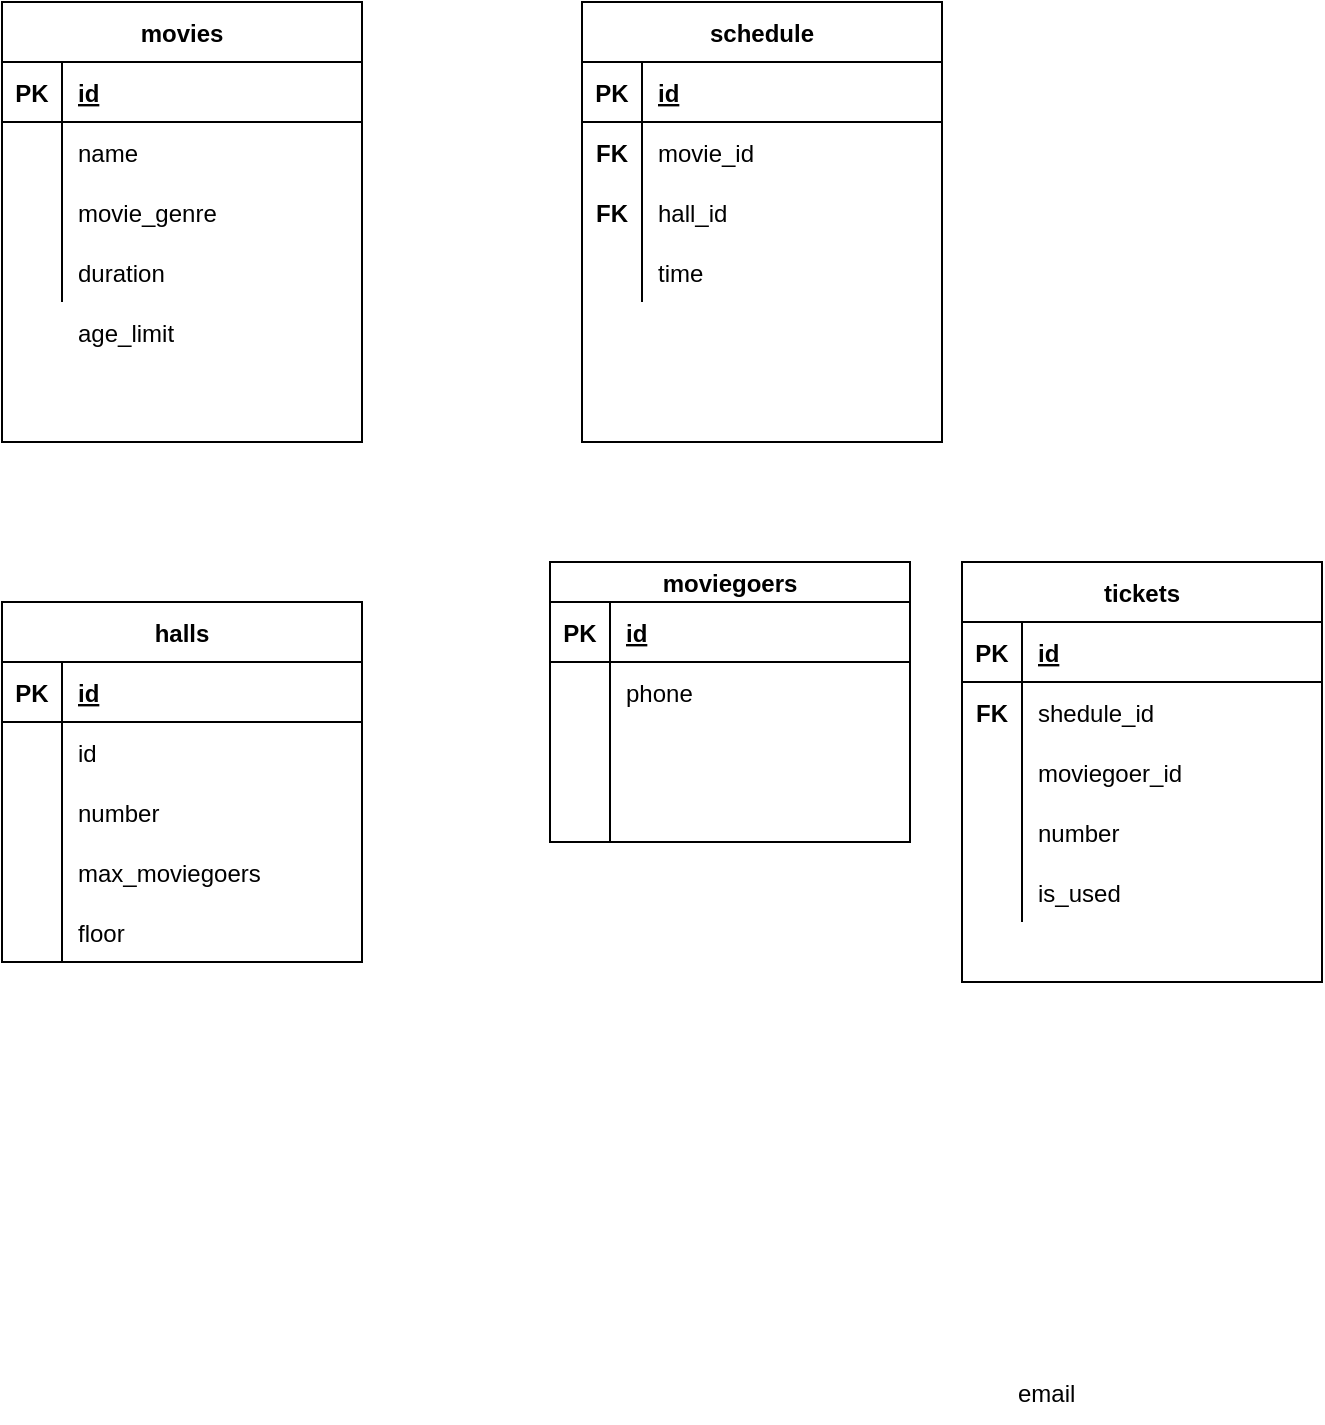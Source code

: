 <mxfile version="13.9.5" type="device"><diagram id="SJ7pUjPuMfFgk934WoB_" name="Страница 1"><mxGraphModel dx="1000" dy="707" grid="1" gridSize="10" guides="1" tooltips="1" connect="1" arrows="1" fold="1" page="1" pageScale="1" pageWidth="827" pageHeight="1169" math="0" shadow="0"><root><mxCell id="0"/><mxCell id="1" parent="0"/><mxCell id="atM9mhSgt4J3djrmsnN5-14" value="movies" style="shape=table;startSize=30;container=1;collapsible=1;childLayout=tableLayout;fixedRows=1;rowLines=0;fontStyle=1;align=center;resizeLast=1;" vertex="1" parent="1"><mxGeometry x="140" y="230" width="180" height="220" as="geometry"/></mxCell><mxCell id="atM9mhSgt4J3djrmsnN5-15" value="" style="shape=partialRectangle;collapsible=0;dropTarget=0;pointerEvents=0;fillColor=none;top=0;left=0;bottom=1;right=0;points=[[0,0.5],[1,0.5]];portConstraint=eastwest;" vertex="1" parent="atM9mhSgt4J3djrmsnN5-14"><mxGeometry y="30" width="180" height="30" as="geometry"/></mxCell><mxCell id="atM9mhSgt4J3djrmsnN5-16" value="PK" style="shape=partialRectangle;connectable=0;fillColor=none;top=0;left=0;bottom=0;right=0;fontStyle=1;overflow=hidden;" vertex="1" parent="atM9mhSgt4J3djrmsnN5-15"><mxGeometry width="30" height="30" as="geometry"/></mxCell><mxCell id="atM9mhSgt4J3djrmsnN5-17" value="id" style="shape=partialRectangle;connectable=0;fillColor=none;top=0;left=0;bottom=0;right=0;align=left;spacingLeft=6;fontStyle=5;overflow=hidden;" vertex="1" parent="atM9mhSgt4J3djrmsnN5-15"><mxGeometry x="30" width="150" height="30" as="geometry"/></mxCell><mxCell id="atM9mhSgt4J3djrmsnN5-18" value="" style="shape=partialRectangle;collapsible=0;dropTarget=0;pointerEvents=0;fillColor=none;top=0;left=0;bottom=0;right=0;points=[[0,0.5],[1,0.5]];portConstraint=eastwest;" vertex="1" parent="atM9mhSgt4J3djrmsnN5-14"><mxGeometry y="60" width="180" height="30" as="geometry"/></mxCell><mxCell id="atM9mhSgt4J3djrmsnN5-19" value="" style="shape=partialRectangle;connectable=0;fillColor=none;top=0;left=0;bottom=0;right=0;editable=1;overflow=hidden;" vertex="1" parent="atM9mhSgt4J3djrmsnN5-18"><mxGeometry width="30" height="30" as="geometry"/></mxCell><mxCell id="atM9mhSgt4J3djrmsnN5-20" value="name" style="shape=partialRectangle;connectable=0;fillColor=none;top=0;left=0;bottom=0;right=0;align=left;spacingLeft=6;overflow=hidden;" vertex="1" parent="atM9mhSgt4J3djrmsnN5-18"><mxGeometry x="30" width="150" height="30" as="geometry"/></mxCell><mxCell id="atM9mhSgt4J3djrmsnN5-21" value="" style="shape=partialRectangle;collapsible=0;dropTarget=0;pointerEvents=0;fillColor=none;top=0;left=0;bottom=0;right=0;points=[[0,0.5],[1,0.5]];portConstraint=eastwest;" vertex="1" parent="atM9mhSgt4J3djrmsnN5-14"><mxGeometry y="90" width="180" height="30" as="geometry"/></mxCell><mxCell id="atM9mhSgt4J3djrmsnN5-22" value="" style="shape=partialRectangle;connectable=0;fillColor=none;top=0;left=0;bottom=0;right=0;editable=1;overflow=hidden;" vertex="1" parent="atM9mhSgt4J3djrmsnN5-21"><mxGeometry width="30" height="30" as="geometry"/></mxCell><mxCell id="atM9mhSgt4J3djrmsnN5-23" value="movie_genre" style="shape=partialRectangle;connectable=0;fillColor=none;top=0;left=0;bottom=0;right=0;align=left;spacingLeft=6;overflow=hidden;" vertex="1" parent="atM9mhSgt4J3djrmsnN5-21"><mxGeometry x="30" width="150" height="30" as="geometry"/></mxCell><mxCell id="atM9mhSgt4J3djrmsnN5-24" value="" style="shape=partialRectangle;collapsible=0;dropTarget=0;pointerEvents=0;fillColor=none;top=0;left=0;bottom=0;right=0;points=[[0,0.5],[1,0.5]];portConstraint=eastwest;" vertex="1" parent="atM9mhSgt4J3djrmsnN5-14"><mxGeometry y="120" width="180" height="30" as="geometry"/></mxCell><mxCell id="atM9mhSgt4J3djrmsnN5-25" value="" style="shape=partialRectangle;connectable=0;fillColor=none;top=0;left=0;bottom=0;right=0;editable=1;overflow=hidden;" vertex="1" parent="atM9mhSgt4J3djrmsnN5-24"><mxGeometry width="30" height="30" as="geometry"/></mxCell><mxCell id="atM9mhSgt4J3djrmsnN5-26" value="duration" style="shape=partialRectangle;connectable=0;fillColor=none;top=0;left=0;bottom=0;right=0;align=left;spacingLeft=6;overflow=hidden;" vertex="1" parent="atM9mhSgt4J3djrmsnN5-24"><mxGeometry x="30" width="150" height="30" as="geometry"/></mxCell><mxCell id="atM9mhSgt4J3djrmsnN5-27" value="age_limit" style="shape=partialRectangle;connectable=0;fillColor=none;top=0;left=0;bottom=0;right=0;align=left;spacingLeft=6;overflow=hidden;" vertex="1" parent="1"><mxGeometry x="170" y="380" width="150" height="30" as="geometry"/></mxCell><mxCell id="atM9mhSgt4J3djrmsnN5-28" value="schedule" style="shape=table;startSize=30;container=1;collapsible=1;childLayout=tableLayout;fixedRows=1;rowLines=0;fontStyle=1;align=center;resizeLast=1;" vertex="1" parent="1"><mxGeometry x="430" y="230" width="180" height="220" as="geometry"/></mxCell><mxCell id="atM9mhSgt4J3djrmsnN5-29" value="" style="shape=partialRectangle;collapsible=0;dropTarget=0;pointerEvents=0;fillColor=none;top=0;left=0;bottom=1;right=0;points=[[0,0.5],[1,0.5]];portConstraint=eastwest;" vertex="1" parent="atM9mhSgt4J3djrmsnN5-28"><mxGeometry y="30" width="180" height="30" as="geometry"/></mxCell><mxCell id="atM9mhSgt4J3djrmsnN5-30" value="PK" style="shape=partialRectangle;connectable=0;fillColor=none;top=0;left=0;bottom=0;right=0;fontStyle=1;overflow=hidden;" vertex="1" parent="atM9mhSgt4J3djrmsnN5-29"><mxGeometry width="30" height="30" as="geometry"/></mxCell><mxCell id="atM9mhSgt4J3djrmsnN5-31" value="id" style="shape=partialRectangle;connectable=0;fillColor=none;top=0;left=0;bottom=0;right=0;align=left;spacingLeft=6;fontStyle=5;overflow=hidden;" vertex="1" parent="atM9mhSgt4J3djrmsnN5-29"><mxGeometry x="30" width="150" height="30" as="geometry"/></mxCell><mxCell id="atM9mhSgt4J3djrmsnN5-32" value="" style="shape=partialRectangle;collapsible=0;dropTarget=0;pointerEvents=0;fillColor=none;top=0;left=0;bottom=0;right=0;points=[[0,0.5],[1,0.5]];portConstraint=eastwest;" vertex="1" parent="atM9mhSgt4J3djrmsnN5-28"><mxGeometry y="60" width="180" height="30" as="geometry"/></mxCell><mxCell id="atM9mhSgt4J3djrmsnN5-33" value="" style="shape=partialRectangle;connectable=0;fillColor=none;top=0;left=0;bottom=0;right=0;editable=1;overflow=hidden;" vertex="1" parent="atM9mhSgt4J3djrmsnN5-32"><mxGeometry width="30" height="30" as="geometry"/></mxCell><mxCell id="atM9mhSgt4J3djrmsnN5-34" value="movie_id" style="shape=partialRectangle;connectable=0;fillColor=none;top=0;left=0;bottom=0;right=0;align=left;spacingLeft=6;overflow=hidden;" vertex="1" parent="atM9mhSgt4J3djrmsnN5-32"><mxGeometry x="30" width="150" height="30" as="geometry"/></mxCell><mxCell id="atM9mhSgt4J3djrmsnN5-38" value="" style="shape=partialRectangle;collapsible=0;dropTarget=0;pointerEvents=0;fillColor=none;top=0;left=0;bottom=0;right=0;points=[[0,0.5],[1,0.5]];portConstraint=eastwest;" vertex="1" parent="atM9mhSgt4J3djrmsnN5-28"><mxGeometry y="90" width="180" height="30" as="geometry"/></mxCell><mxCell id="atM9mhSgt4J3djrmsnN5-39" value="" style="shape=partialRectangle;connectable=0;fillColor=none;top=0;left=0;bottom=0;right=0;editable=1;overflow=hidden;" vertex="1" parent="atM9mhSgt4J3djrmsnN5-38"><mxGeometry width="30" height="30" as="geometry"/></mxCell><mxCell id="atM9mhSgt4J3djrmsnN5-40" value="hall_id" style="shape=partialRectangle;connectable=0;fillColor=none;top=0;left=0;bottom=0;right=0;align=left;spacingLeft=6;overflow=hidden;" vertex="1" parent="atM9mhSgt4J3djrmsnN5-38"><mxGeometry x="30" width="150" height="30" as="geometry"/></mxCell><mxCell id="atM9mhSgt4J3djrmsnN5-35" value="" style="shape=partialRectangle;collapsible=0;dropTarget=0;pointerEvents=0;fillColor=none;top=0;left=0;bottom=0;right=0;points=[[0,0.5],[1,0.5]];portConstraint=eastwest;" vertex="1" parent="atM9mhSgt4J3djrmsnN5-28"><mxGeometry y="120" width="180" height="30" as="geometry"/></mxCell><mxCell id="atM9mhSgt4J3djrmsnN5-36" value="" style="shape=partialRectangle;connectable=0;fillColor=none;top=0;left=0;bottom=0;right=0;editable=1;overflow=hidden;" vertex="1" parent="atM9mhSgt4J3djrmsnN5-35"><mxGeometry width="30" height="30" as="geometry"/></mxCell><mxCell id="atM9mhSgt4J3djrmsnN5-37" value="time" style="shape=partialRectangle;connectable=0;fillColor=none;top=0;left=0;bottom=0;right=0;align=left;spacingLeft=6;overflow=hidden;" vertex="1" parent="atM9mhSgt4J3djrmsnN5-35"><mxGeometry x="30" width="150" height="30" as="geometry"/></mxCell><mxCell id="atM9mhSgt4J3djrmsnN5-41" value="halls" style="shape=table;startSize=30;container=1;collapsible=1;childLayout=tableLayout;fixedRows=1;rowLines=0;fontStyle=1;align=center;resizeLast=1;" vertex="1" parent="1"><mxGeometry x="140" y="530" width="180" height="180" as="geometry"/></mxCell><mxCell id="atM9mhSgt4J3djrmsnN5-42" value="" style="shape=partialRectangle;collapsible=0;dropTarget=0;pointerEvents=0;fillColor=none;top=0;left=0;bottom=1;right=0;points=[[0,0.5],[1,0.5]];portConstraint=eastwest;" vertex="1" parent="atM9mhSgt4J3djrmsnN5-41"><mxGeometry y="30" width="180" height="30" as="geometry"/></mxCell><mxCell id="atM9mhSgt4J3djrmsnN5-43" value="PK" style="shape=partialRectangle;connectable=0;fillColor=none;top=0;left=0;bottom=0;right=0;fontStyle=1;overflow=hidden;" vertex="1" parent="atM9mhSgt4J3djrmsnN5-42"><mxGeometry width="30" height="30" as="geometry"/></mxCell><mxCell id="atM9mhSgt4J3djrmsnN5-44" value="id" style="shape=partialRectangle;connectable=0;fillColor=none;top=0;left=0;bottom=0;right=0;align=left;spacingLeft=6;fontStyle=5;overflow=hidden;" vertex="1" parent="atM9mhSgt4J3djrmsnN5-42"><mxGeometry x="30" width="150" height="30" as="geometry"/></mxCell><mxCell id="atM9mhSgt4J3djrmsnN5-45" value="" style="shape=partialRectangle;collapsible=0;dropTarget=0;pointerEvents=0;fillColor=none;top=0;left=0;bottom=0;right=0;points=[[0,0.5],[1,0.5]];portConstraint=eastwest;" vertex="1" parent="atM9mhSgt4J3djrmsnN5-41"><mxGeometry y="60" width="180" height="30" as="geometry"/></mxCell><mxCell id="atM9mhSgt4J3djrmsnN5-46" value="" style="shape=partialRectangle;connectable=0;fillColor=none;top=0;left=0;bottom=0;right=0;editable=1;overflow=hidden;" vertex="1" parent="atM9mhSgt4J3djrmsnN5-45"><mxGeometry width="30" height="30" as="geometry"/></mxCell><mxCell id="atM9mhSgt4J3djrmsnN5-47" value="id" style="shape=partialRectangle;connectable=0;fillColor=none;top=0;left=0;bottom=0;right=0;align=left;spacingLeft=6;overflow=hidden;" vertex="1" parent="atM9mhSgt4J3djrmsnN5-45"><mxGeometry x="30" width="150" height="30" as="geometry"/></mxCell><mxCell id="atM9mhSgt4J3djrmsnN5-48" value="" style="shape=partialRectangle;collapsible=0;dropTarget=0;pointerEvents=0;fillColor=none;top=0;left=0;bottom=0;right=0;points=[[0,0.5],[1,0.5]];portConstraint=eastwest;" vertex="1" parent="atM9mhSgt4J3djrmsnN5-41"><mxGeometry y="90" width="180" height="30" as="geometry"/></mxCell><mxCell id="atM9mhSgt4J3djrmsnN5-49" value="" style="shape=partialRectangle;connectable=0;fillColor=none;top=0;left=0;bottom=0;right=0;editable=1;overflow=hidden;" vertex="1" parent="atM9mhSgt4J3djrmsnN5-48"><mxGeometry width="30" height="30" as="geometry"/></mxCell><mxCell id="atM9mhSgt4J3djrmsnN5-50" value="number" style="shape=partialRectangle;connectable=0;fillColor=none;top=0;left=0;bottom=0;right=0;align=left;spacingLeft=6;overflow=hidden;" vertex="1" parent="atM9mhSgt4J3djrmsnN5-48"><mxGeometry x="30" width="150" height="30" as="geometry"/></mxCell><mxCell id="atM9mhSgt4J3djrmsnN5-109" value="" style="shape=partialRectangle;collapsible=0;dropTarget=0;pointerEvents=0;fillColor=none;top=0;left=0;bottom=0;right=0;points=[[0,0.5],[1,0.5]];portConstraint=eastwest;" vertex="1" parent="atM9mhSgt4J3djrmsnN5-41"><mxGeometry y="120" width="180" height="30" as="geometry"/></mxCell><mxCell id="atM9mhSgt4J3djrmsnN5-110" value="" style="shape=partialRectangle;connectable=0;fillColor=none;top=0;left=0;bottom=0;right=0;editable=1;overflow=hidden;" vertex="1" parent="atM9mhSgt4J3djrmsnN5-109"><mxGeometry width="30" height="30" as="geometry"/></mxCell><mxCell id="atM9mhSgt4J3djrmsnN5-111" value="max_moviegoers" style="shape=partialRectangle;connectable=0;fillColor=none;top=0;left=0;bottom=0;right=0;align=left;spacingLeft=6;overflow=hidden;" vertex="1" parent="atM9mhSgt4J3djrmsnN5-109"><mxGeometry x="30" width="150" height="30" as="geometry"/></mxCell><mxCell id="atM9mhSgt4J3djrmsnN5-51" value="" style="shape=partialRectangle;collapsible=0;dropTarget=0;pointerEvents=0;fillColor=none;top=0;left=0;bottom=0;right=0;points=[[0,0.5],[1,0.5]];portConstraint=eastwest;" vertex="1" parent="atM9mhSgt4J3djrmsnN5-41"><mxGeometry y="150" width="180" height="30" as="geometry"/></mxCell><mxCell id="atM9mhSgt4J3djrmsnN5-52" value="" style="shape=partialRectangle;connectable=0;fillColor=none;top=0;left=0;bottom=0;right=0;editable=1;overflow=hidden;" vertex="1" parent="atM9mhSgt4J3djrmsnN5-51"><mxGeometry width="30" height="30" as="geometry"/></mxCell><mxCell id="atM9mhSgt4J3djrmsnN5-53" value="floor" style="shape=partialRectangle;connectable=0;fillColor=none;top=0;left=0;bottom=0;right=0;align=left;spacingLeft=6;overflow=hidden;" vertex="1" parent="atM9mhSgt4J3djrmsnN5-51"><mxGeometry x="30" width="150" height="30" as="geometry"/></mxCell><mxCell id="atM9mhSgt4J3djrmsnN5-54" value="FK" style="shape=partialRectangle;connectable=0;fillColor=none;top=0;left=0;bottom=0;right=0;fontStyle=1;overflow=hidden;" vertex="1" parent="1"><mxGeometry x="430" y="290" width="30" height="30" as="geometry"/></mxCell><mxCell id="atM9mhSgt4J3djrmsnN5-55" value="FK" style="shape=partialRectangle;connectable=0;fillColor=none;top=0;left=0;bottom=0;right=0;fontStyle=1;overflow=hidden;" vertex="1" parent="1"><mxGeometry x="430" y="320" width="30" height="30" as="geometry"/></mxCell><mxCell id="atM9mhSgt4J3djrmsnN5-56" value="tickets" style="shape=table;startSize=30;container=1;collapsible=1;childLayout=tableLayout;fixedRows=1;rowLines=0;fontStyle=1;align=center;resizeLast=1;" vertex="1" parent="1"><mxGeometry x="620" y="510" width="180" height="210" as="geometry"/></mxCell><mxCell id="atM9mhSgt4J3djrmsnN5-57" value="" style="shape=partialRectangle;collapsible=0;dropTarget=0;pointerEvents=0;fillColor=none;top=0;left=0;bottom=1;right=0;points=[[0,0.5],[1,0.5]];portConstraint=eastwest;" vertex="1" parent="atM9mhSgt4J3djrmsnN5-56"><mxGeometry y="30" width="180" height="30" as="geometry"/></mxCell><mxCell id="atM9mhSgt4J3djrmsnN5-58" value="PK" style="shape=partialRectangle;connectable=0;fillColor=none;top=0;left=0;bottom=0;right=0;fontStyle=1;overflow=hidden;" vertex="1" parent="atM9mhSgt4J3djrmsnN5-57"><mxGeometry width="30" height="30" as="geometry"/></mxCell><mxCell id="atM9mhSgt4J3djrmsnN5-59" value="id" style="shape=partialRectangle;connectable=0;fillColor=none;top=0;left=0;bottom=0;right=0;align=left;spacingLeft=6;fontStyle=5;overflow=hidden;" vertex="1" parent="atM9mhSgt4J3djrmsnN5-57"><mxGeometry x="30" width="150" height="30" as="geometry"/></mxCell><mxCell id="atM9mhSgt4J3djrmsnN5-99" value="" style="shape=partialRectangle;collapsible=0;dropTarget=0;pointerEvents=0;fillColor=none;top=0;left=0;bottom=0;right=0;points=[[0,0.5],[1,0.5]];portConstraint=eastwest;" vertex="1" parent="atM9mhSgt4J3djrmsnN5-56"><mxGeometry y="60" width="180" height="30" as="geometry"/></mxCell><mxCell id="atM9mhSgt4J3djrmsnN5-100" value="" style="shape=partialRectangle;connectable=0;fillColor=none;top=0;left=0;bottom=0;right=0;editable=1;overflow=hidden;" vertex="1" parent="atM9mhSgt4J3djrmsnN5-99"><mxGeometry width="30" height="30" as="geometry"/></mxCell><mxCell id="atM9mhSgt4J3djrmsnN5-101" value="shedule_id" style="shape=partialRectangle;connectable=0;fillColor=none;top=0;left=0;bottom=0;right=0;align=left;spacingLeft=6;overflow=hidden;" vertex="1" parent="atM9mhSgt4J3djrmsnN5-99"><mxGeometry x="30" width="150" height="30" as="geometry"/></mxCell><mxCell id="atM9mhSgt4J3djrmsnN5-60" value="" style="shape=partialRectangle;collapsible=0;dropTarget=0;pointerEvents=0;fillColor=none;top=0;left=0;bottom=0;right=0;points=[[0,0.5],[1,0.5]];portConstraint=eastwest;" vertex="1" parent="atM9mhSgt4J3djrmsnN5-56"><mxGeometry y="90" width="180" height="30" as="geometry"/></mxCell><mxCell id="atM9mhSgt4J3djrmsnN5-61" value="" style="shape=partialRectangle;connectable=0;fillColor=none;top=0;left=0;bottom=0;right=0;editable=1;overflow=hidden;" vertex="1" parent="atM9mhSgt4J3djrmsnN5-60"><mxGeometry width="30" height="30" as="geometry"/></mxCell><mxCell id="atM9mhSgt4J3djrmsnN5-62" value="moviegoer_id" style="shape=partialRectangle;connectable=0;fillColor=none;top=0;left=0;bottom=0;right=0;align=left;spacingLeft=6;overflow=hidden;" vertex="1" parent="atM9mhSgt4J3djrmsnN5-60"><mxGeometry x="30" width="150" height="30" as="geometry"/></mxCell><mxCell id="atM9mhSgt4J3djrmsnN5-106" value="" style="shape=partialRectangle;collapsible=0;dropTarget=0;pointerEvents=0;fillColor=none;top=0;left=0;bottom=0;right=0;points=[[0,0.5],[1,0.5]];portConstraint=eastwest;" vertex="1" parent="atM9mhSgt4J3djrmsnN5-56"><mxGeometry y="120" width="180" height="30" as="geometry"/></mxCell><mxCell id="atM9mhSgt4J3djrmsnN5-107" value="" style="shape=partialRectangle;connectable=0;fillColor=none;top=0;left=0;bottom=0;right=0;editable=1;overflow=hidden;" vertex="1" parent="atM9mhSgt4J3djrmsnN5-106"><mxGeometry width="30" height="30" as="geometry"/></mxCell><mxCell id="atM9mhSgt4J3djrmsnN5-108" value="number" style="shape=partialRectangle;connectable=0;fillColor=none;top=0;left=0;bottom=0;right=0;align=left;spacingLeft=6;overflow=hidden;" vertex="1" parent="atM9mhSgt4J3djrmsnN5-106"><mxGeometry x="30" width="150" height="30" as="geometry"/></mxCell><mxCell id="atM9mhSgt4J3djrmsnN5-66" value="" style="shape=partialRectangle;collapsible=0;dropTarget=0;pointerEvents=0;fillColor=none;top=0;left=0;bottom=0;right=0;points=[[0,0.5],[1,0.5]];portConstraint=eastwest;" vertex="1" parent="atM9mhSgt4J3djrmsnN5-56"><mxGeometry y="150" width="180" height="30" as="geometry"/></mxCell><mxCell id="atM9mhSgt4J3djrmsnN5-67" value="" style="shape=partialRectangle;connectable=0;fillColor=none;top=0;left=0;bottom=0;right=0;editable=1;overflow=hidden;" vertex="1" parent="atM9mhSgt4J3djrmsnN5-66"><mxGeometry width="30" height="30" as="geometry"/></mxCell><mxCell id="atM9mhSgt4J3djrmsnN5-68" value="is_used" style="shape=partialRectangle;connectable=0;fillColor=none;top=0;left=0;bottom=0;right=0;align=left;spacingLeft=6;overflow=hidden;" vertex="1" parent="atM9mhSgt4J3djrmsnN5-66"><mxGeometry x="30" width="150" height="30" as="geometry"/></mxCell><mxCell id="atM9mhSgt4J3djrmsnN5-69" value="moviegoers" style="shape=table;startSize=20;container=1;collapsible=1;childLayout=tableLayout;fixedRows=1;rowLines=0;fontStyle=1;align=center;resizeLast=1;" vertex="1" parent="1"><mxGeometry x="414" y="510" width="180" height="140" as="geometry"/></mxCell><mxCell id="atM9mhSgt4J3djrmsnN5-70" value="" style="shape=partialRectangle;collapsible=0;dropTarget=0;pointerEvents=0;fillColor=none;top=0;left=0;bottom=1;right=0;points=[[0,0.5],[1,0.5]];portConstraint=eastwest;" vertex="1" parent="atM9mhSgt4J3djrmsnN5-69"><mxGeometry y="20" width="180" height="30" as="geometry"/></mxCell><mxCell id="atM9mhSgt4J3djrmsnN5-71" value="PK" style="shape=partialRectangle;connectable=0;fillColor=none;top=0;left=0;bottom=0;right=0;fontStyle=1;overflow=hidden;" vertex="1" parent="atM9mhSgt4J3djrmsnN5-70"><mxGeometry width="30" height="30" as="geometry"/></mxCell><mxCell id="atM9mhSgt4J3djrmsnN5-72" value="id" style="shape=partialRectangle;connectable=0;fillColor=none;top=0;left=0;bottom=0;right=0;align=left;spacingLeft=6;fontStyle=5;overflow=hidden;" vertex="1" parent="atM9mhSgt4J3djrmsnN5-70"><mxGeometry x="30" width="150" height="30" as="geometry"/></mxCell><mxCell id="atM9mhSgt4J3djrmsnN5-73" value="" style="shape=partialRectangle;collapsible=0;dropTarget=0;pointerEvents=0;fillColor=none;top=0;left=0;bottom=0;right=0;points=[[0,0.5],[1,0.5]];portConstraint=eastwest;" vertex="1" parent="atM9mhSgt4J3djrmsnN5-69"><mxGeometry y="50" width="180" height="30" as="geometry"/></mxCell><mxCell id="atM9mhSgt4J3djrmsnN5-74" value="" style="shape=partialRectangle;connectable=0;fillColor=none;top=0;left=0;bottom=0;right=0;editable=1;overflow=hidden;" vertex="1" parent="atM9mhSgt4J3djrmsnN5-73"><mxGeometry width="30" height="30" as="geometry"/></mxCell><mxCell id="atM9mhSgt4J3djrmsnN5-75" value="phone" style="shape=partialRectangle;connectable=0;fillColor=none;top=0;left=0;bottom=0;right=0;align=left;spacingLeft=6;overflow=hidden;" vertex="1" parent="atM9mhSgt4J3djrmsnN5-73"><mxGeometry x="30" width="150" height="30" as="geometry"/></mxCell><mxCell id="atM9mhSgt4J3djrmsnN5-76" value="" style="shape=partialRectangle;collapsible=0;dropTarget=0;pointerEvents=0;fillColor=none;top=0;left=0;bottom=0;right=0;points=[[0,0.5],[1,0.5]];portConstraint=eastwest;" vertex="1" parent="atM9mhSgt4J3djrmsnN5-69"><mxGeometry y="80" width="180" height="30" as="geometry"/></mxCell><mxCell id="atM9mhSgt4J3djrmsnN5-77" value="" style="shape=partialRectangle;connectable=0;fillColor=none;top=0;left=0;bottom=0;right=0;editable=1;overflow=hidden;" vertex="1" parent="atM9mhSgt4J3djrmsnN5-76"><mxGeometry width="30" height="30" as="geometry"/></mxCell><mxCell id="atM9mhSgt4J3djrmsnN5-78" value="" style="shape=partialRectangle;connectable=0;fillColor=none;top=0;left=0;bottom=0;right=0;align=left;spacingLeft=6;overflow=hidden;" vertex="1" parent="atM9mhSgt4J3djrmsnN5-76"><mxGeometry x="30" width="150" height="30" as="geometry"/></mxCell><mxCell id="atM9mhSgt4J3djrmsnN5-79" value="" style="shape=partialRectangle;collapsible=0;dropTarget=0;pointerEvents=0;fillColor=none;top=0;left=0;bottom=0;right=0;points=[[0,0.5],[1,0.5]];portConstraint=eastwest;" vertex="1" parent="atM9mhSgt4J3djrmsnN5-69"><mxGeometry y="110" width="180" height="30" as="geometry"/></mxCell><mxCell id="atM9mhSgt4J3djrmsnN5-80" value="" style="shape=partialRectangle;connectable=0;fillColor=none;top=0;left=0;bottom=0;right=0;editable=1;overflow=hidden;" vertex="1" parent="atM9mhSgt4J3djrmsnN5-79"><mxGeometry width="30" height="30" as="geometry"/></mxCell><mxCell id="atM9mhSgt4J3djrmsnN5-81" value="" style="shape=partialRectangle;connectable=0;fillColor=none;top=0;left=0;bottom=0;right=0;align=left;spacingLeft=6;overflow=hidden;" vertex="1" parent="atM9mhSgt4J3djrmsnN5-79"><mxGeometry x="30" width="150" height="30" as="geometry"/></mxCell><mxCell id="atM9mhSgt4J3djrmsnN5-92" value="email" style="shape=partialRectangle;connectable=0;fillColor=none;top=0;left=0;bottom=0;right=0;align=left;spacingLeft=6;overflow=hidden;" vertex="1" parent="1"><mxGeometry x="640" y="910" width="150" height="30" as="geometry"/></mxCell><mxCell id="atM9mhSgt4J3djrmsnN5-102" value="FK" style="shape=partialRectangle;connectable=0;fillColor=none;top=0;left=0;bottom=0;right=0;fontStyle=1;overflow=hidden;direction=south;" vertex="1" parent="1"><mxGeometry x="620" y="570" width="30" height="30" as="geometry"/></mxCell></root></mxGraphModel></diagram></mxfile>